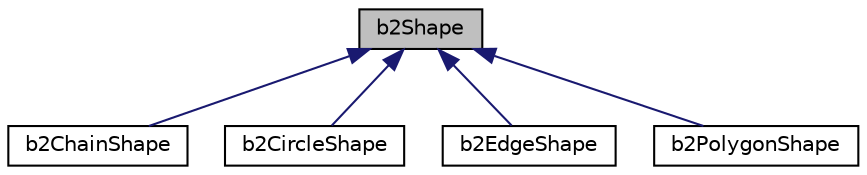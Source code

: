 digraph "b2Shape"
{
  edge [fontname="Helvetica",fontsize="10",labelfontname="Helvetica",labelfontsize="10"];
  node [fontname="Helvetica",fontsize="10",shape=record];
  Node0 [label="b2Shape",height=0.2,width=0.4,color="black", fillcolor="grey75", style="filled", fontcolor="black"];
  Node0 -> Node1 [dir="back",color="midnightblue",fontsize="10",style="solid",fontname="Helvetica"];
  Node1 [label="b2ChainShape",height=0.2,width=0.4,color="black", fillcolor="white", style="filled",URL="$classb2ChainShape.html"];
  Node0 -> Node2 [dir="back",color="midnightblue",fontsize="10",style="solid",fontname="Helvetica"];
  Node2 [label="b2CircleShape",height=0.2,width=0.4,color="black", fillcolor="white", style="filled",URL="$classb2CircleShape.html",tooltip="A circle shape. "];
  Node0 -> Node3 [dir="back",color="midnightblue",fontsize="10",style="solid",fontname="Helvetica"];
  Node3 [label="b2EdgeShape",height=0.2,width=0.4,color="black", fillcolor="white", style="filled",URL="$classb2EdgeShape.html"];
  Node0 -> Node4 [dir="back",color="midnightblue",fontsize="10",style="solid",fontname="Helvetica"];
  Node4 [label="b2PolygonShape",height=0.2,width=0.4,color="black", fillcolor="white", style="filled",URL="$classb2PolygonShape.html"];
}
